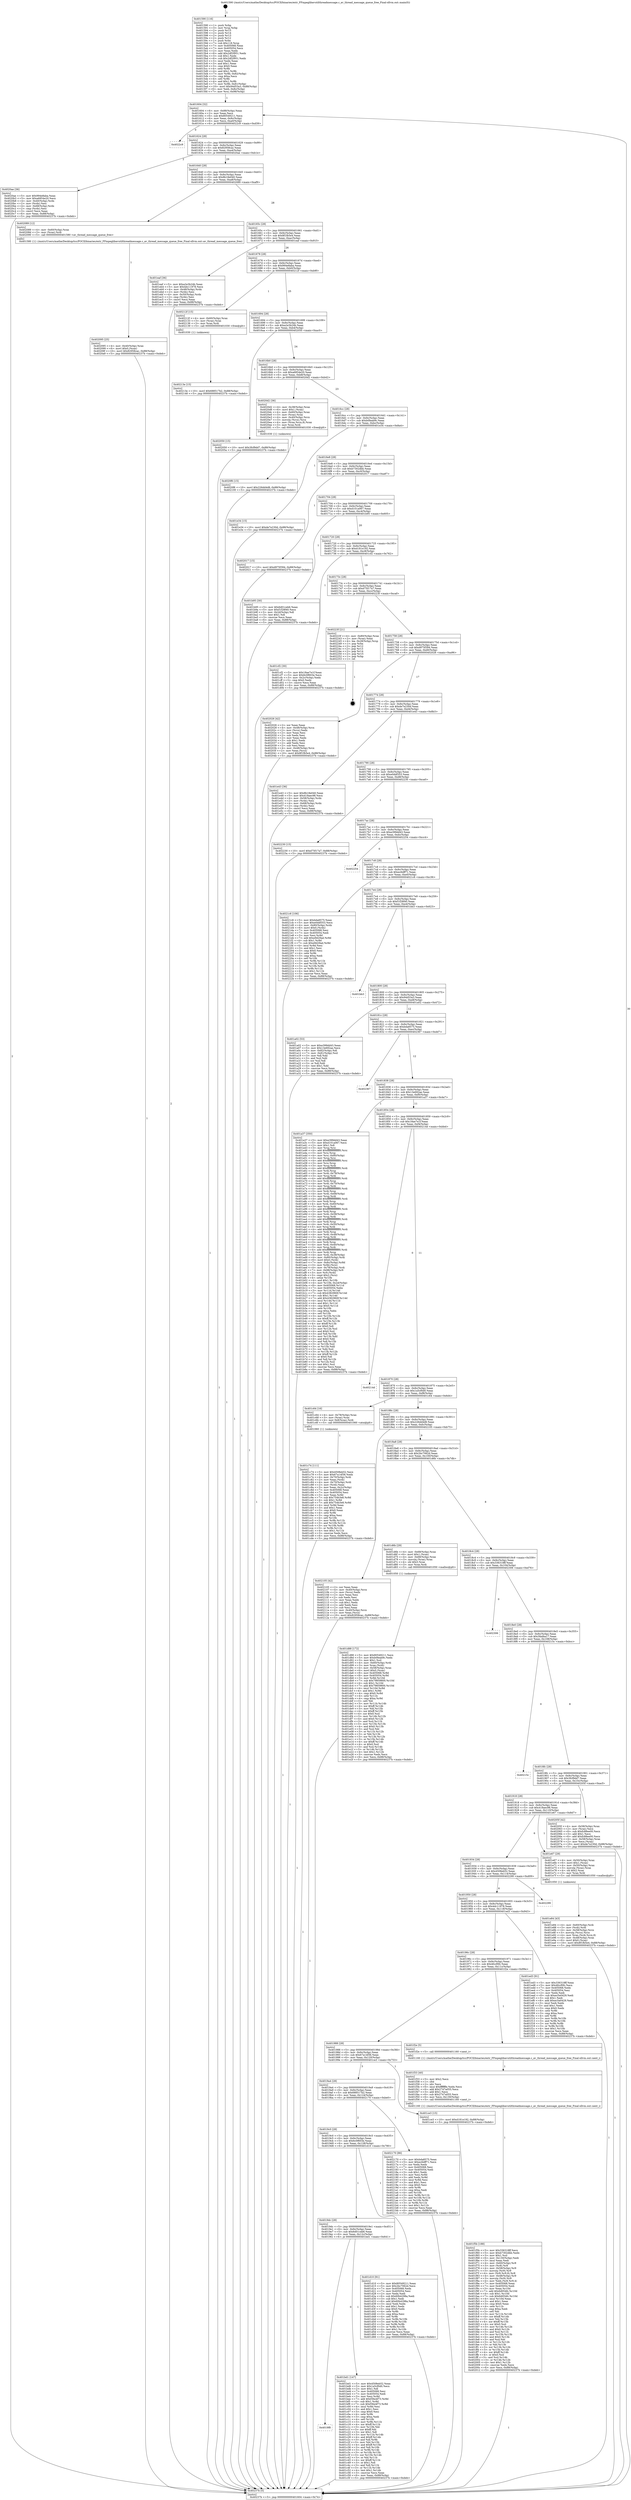 digraph "0x401590" {
  label = "0x401590 (/mnt/c/Users/mathe/Desktop/tcc/POCII/binaries/extr_FFmpeglibavutilthreadmessage.c_av_thread_message_queue_free_Final-ollvm.out::main(0))"
  labelloc = "t"
  node[shape=record]

  Entry [label="",width=0.3,height=0.3,shape=circle,fillcolor=black,style=filled]
  "0x401604" [label="{
     0x401604 [32]\l
     | [instrs]\l
     &nbsp;&nbsp;0x401604 \<+6\>: mov -0x88(%rbp),%eax\l
     &nbsp;&nbsp;0x40160a \<+2\>: mov %eax,%ecx\l
     &nbsp;&nbsp;0x40160c \<+6\>: sub $0x80549211,%ecx\l
     &nbsp;&nbsp;0x401612 \<+6\>: mov %eax,-0x9c(%rbp)\l
     &nbsp;&nbsp;0x401618 \<+6\>: mov %ecx,-0xa0(%rbp)\l
     &nbsp;&nbsp;0x40161e \<+6\>: je 00000000004022c9 \<main+0xd39\>\l
  }"]
  "0x4022c9" [label="{
     0x4022c9\l
  }", style=dashed]
  "0x401624" [label="{
     0x401624 [28]\l
     | [instrs]\l
     &nbsp;&nbsp;0x401624 \<+5\>: jmp 0000000000401629 \<main+0x99\>\l
     &nbsp;&nbsp;0x401629 \<+6\>: mov -0x9c(%rbp),%eax\l
     &nbsp;&nbsp;0x40162f \<+5\>: sub $0x82958cac,%eax\l
     &nbsp;&nbsp;0x401634 \<+6\>: mov %eax,-0xa4(%rbp)\l
     &nbsp;&nbsp;0x40163a \<+6\>: je 00000000004020ae \<main+0xb1e\>\l
  }"]
  Exit [label="",width=0.3,height=0.3,shape=circle,fillcolor=black,style=filled,peripheries=2]
  "0x4020ae" [label="{
     0x4020ae [36]\l
     | [instrs]\l
     &nbsp;&nbsp;0x4020ae \<+5\>: mov $0x994e8aba,%eax\l
     &nbsp;&nbsp;0x4020b3 \<+5\>: mov $0xa6854e20,%ecx\l
     &nbsp;&nbsp;0x4020b8 \<+4\>: mov -0x40(%rbp),%rdx\l
     &nbsp;&nbsp;0x4020bc \<+2\>: mov (%rdx),%esi\l
     &nbsp;&nbsp;0x4020be \<+4\>: mov -0x68(%rbp),%rdx\l
     &nbsp;&nbsp;0x4020c2 \<+2\>: cmp (%rdx),%esi\l
     &nbsp;&nbsp;0x4020c4 \<+3\>: cmovl %ecx,%eax\l
     &nbsp;&nbsp;0x4020c7 \<+6\>: mov %eax,-0x88(%rbp)\l
     &nbsp;&nbsp;0x4020cd \<+5\>: jmp 000000000040237b \<main+0xdeb\>\l
  }"]
  "0x401640" [label="{
     0x401640 [28]\l
     | [instrs]\l
     &nbsp;&nbsp;0x401640 \<+5\>: jmp 0000000000401645 \<main+0xb5\>\l
     &nbsp;&nbsp;0x401645 \<+6\>: mov -0x9c(%rbp),%eax\l
     &nbsp;&nbsp;0x40164b \<+5\>: sub $0x8b18e040,%eax\l
     &nbsp;&nbsp;0x401650 \<+6\>: mov %eax,-0xa8(%rbp)\l
     &nbsp;&nbsp;0x401656 \<+6\>: je 0000000000402089 \<main+0xaf9\>\l
  }"]
  "0x40213e" [label="{
     0x40213e [15]\l
     | [instrs]\l
     &nbsp;&nbsp;0x40213e \<+10\>: movl $0x688517b2,-0x88(%rbp)\l
     &nbsp;&nbsp;0x402148 \<+5\>: jmp 000000000040237b \<main+0xdeb\>\l
  }"]
  "0x402089" [label="{
     0x402089 [12]\l
     | [instrs]\l
     &nbsp;&nbsp;0x402089 \<+4\>: mov -0x60(%rbp),%rax\l
     &nbsp;&nbsp;0x40208d \<+3\>: mov (%rax),%rdi\l
     &nbsp;&nbsp;0x402090 \<+5\>: call 0000000000401580 \<av_thread_message_queue_free\>\l
     | [calls]\l
     &nbsp;&nbsp;0x401580 \{1\} (/mnt/c/Users/mathe/Desktop/tcc/POCII/binaries/extr_FFmpeglibavutilthreadmessage.c_av_thread_message_queue_free_Final-ollvm.out::av_thread_message_queue_free)\l
  }"]
  "0x40165c" [label="{
     0x40165c [28]\l
     | [instrs]\l
     &nbsp;&nbsp;0x40165c \<+5\>: jmp 0000000000401661 \<main+0xd1\>\l
     &nbsp;&nbsp;0x401661 \<+6\>: mov -0x9c(%rbp),%eax\l
     &nbsp;&nbsp;0x401667 \<+5\>: sub $0x8f1fb5e4,%eax\l
     &nbsp;&nbsp;0x40166c \<+6\>: mov %eax,-0xac(%rbp)\l
     &nbsp;&nbsp;0x401672 \<+6\>: je 0000000000401eaf \<main+0x91f\>\l
  }"]
  "0x4020f6" [label="{
     0x4020f6 [15]\l
     | [instrs]\l
     &nbsp;&nbsp;0x4020f6 \<+10\>: movl $0x226dd4d8,-0x88(%rbp)\l
     &nbsp;&nbsp;0x402100 \<+5\>: jmp 000000000040237b \<main+0xdeb\>\l
  }"]
  "0x401eaf" [label="{
     0x401eaf [36]\l
     | [instrs]\l
     &nbsp;&nbsp;0x401eaf \<+5\>: mov $0xa2e3b24b,%eax\l
     &nbsp;&nbsp;0x401eb4 \<+5\>: mov $0x4dc11978,%ecx\l
     &nbsp;&nbsp;0x401eb9 \<+4\>: mov -0x48(%rbp),%rdx\l
     &nbsp;&nbsp;0x401ebd \<+2\>: mov (%rdx),%esi\l
     &nbsp;&nbsp;0x401ebf \<+4\>: mov -0x50(%rbp),%rdx\l
     &nbsp;&nbsp;0x401ec3 \<+2\>: cmp (%rdx),%esi\l
     &nbsp;&nbsp;0x401ec5 \<+3\>: cmovl %ecx,%eax\l
     &nbsp;&nbsp;0x401ec8 \<+6\>: mov %eax,-0x88(%rbp)\l
     &nbsp;&nbsp;0x401ece \<+5\>: jmp 000000000040237b \<main+0xdeb\>\l
  }"]
  "0x401678" [label="{
     0x401678 [28]\l
     | [instrs]\l
     &nbsp;&nbsp;0x401678 \<+5\>: jmp 000000000040167d \<main+0xed\>\l
     &nbsp;&nbsp;0x40167d \<+6\>: mov -0x9c(%rbp),%eax\l
     &nbsp;&nbsp;0x401683 \<+5\>: sub $0x994e8aba,%eax\l
     &nbsp;&nbsp;0x401688 \<+6\>: mov %eax,-0xb0(%rbp)\l
     &nbsp;&nbsp;0x40168e \<+6\>: je 000000000040212f \<main+0xb9f\>\l
  }"]
  "0x402095" [label="{
     0x402095 [25]\l
     | [instrs]\l
     &nbsp;&nbsp;0x402095 \<+4\>: mov -0x40(%rbp),%rax\l
     &nbsp;&nbsp;0x402099 \<+6\>: movl $0x0,(%rax)\l
     &nbsp;&nbsp;0x40209f \<+10\>: movl $0x82958cac,-0x88(%rbp)\l
     &nbsp;&nbsp;0x4020a9 \<+5\>: jmp 000000000040237b \<main+0xdeb\>\l
  }"]
  "0x40212f" [label="{
     0x40212f [15]\l
     | [instrs]\l
     &nbsp;&nbsp;0x40212f \<+4\>: mov -0x60(%rbp),%rax\l
     &nbsp;&nbsp;0x402133 \<+3\>: mov (%rax),%rax\l
     &nbsp;&nbsp;0x402136 \<+3\>: mov %rax,%rdi\l
     &nbsp;&nbsp;0x402139 \<+5\>: call 0000000000401030 \<free@plt\>\l
     | [calls]\l
     &nbsp;&nbsp;0x401030 \{1\} (unknown)\l
  }"]
  "0x401694" [label="{
     0x401694 [28]\l
     | [instrs]\l
     &nbsp;&nbsp;0x401694 \<+5\>: jmp 0000000000401699 \<main+0x109\>\l
     &nbsp;&nbsp;0x401699 \<+6\>: mov -0x9c(%rbp),%eax\l
     &nbsp;&nbsp;0x40169f \<+5\>: sub $0xa2e3b24b,%eax\l
     &nbsp;&nbsp;0x4016a4 \<+6\>: mov %eax,-0xb4(%rbp)\l
     &nbsp;&nbsp;0x4016aa \<+6\>: je 0000000000402050 \<main+0xac0\>\l
  }"]
  "0x401f5b" [label="{
     0x401f5b [188]\l
     | [instrs]\l
     &nbsp;&nbsp;0x401f5b \<+5\>: mov $0x336318ff,%ecx\l
     &nbsp;&nbsp;0x401f60 \<+5\>: mov $0xb7302dbb,%edx\l
     &nbsp;&nbsp;0x401f65 \<+3\>: mov $0x1,%sil\l
     &nbsp;&nbsp;0x401f68 \<+6\>: mov -0x130(%rbp),%edi\l
     &nbsp;&nbsp;0x401f6e \<+3\>: imul %eax,%edi\l
     &nbsp;&nbsp;0x401f71 \<+4\>: mov -0x60(%rbp),%r8\l
     &nbsp;&nbsp;0x401f75 \<+3\>: mov (%r8),%r8\l
     &nbsp;&nbsp;0x401f78 \<+4\>: mov -0x58(%rbp),%r9\l
     &nbsp;&nbsp;0x401f7c \<+3\>: movslq (%r9),%r9\l
     &nbsp;&nbsp;0x401f7f \<+4\>: mov (%r8,%r9,8),%r8\l
     &nbsp;&nbsp;0x401f83 \<+4\>: mov -0x48(%rbp),%r9\l
     &nbsp;&nbsp;0x401f87 \<+3\>: movslq (%r9),%r9\l
     &nbsp;&nbsp;0x401f8a \<+4\>: mov %edi,(%r8,%r9,4)\l
     &nbsp;&nbsp;0x401f8e \<+7\>: mov 0x405068,%eax\l
     &nbsp;&nbsp;0x401f95 \<+7\>: mov 0x405054,%edi\l
     &nbsp;&nbsp;0x401f9c \<+3\>: mov %eax,%r10d\l
     &nbsp;&nbsp;0x401f9f \<+7\>: add $0x6d054fc,%r10d\l
     &nbsp;&nbsp;0x401fa6 \<+4\>: sub $0x1,%r10d\l
     &nbsp;&nbsp;0x401faa \<+7\>: sub $0x6d054fc,%r10d\l
     &nbsp;&nbsp;0x401fb1 \<+4\>: imul %r10d,%eax\l
     &nbsp;&nbsp;0x401fb5 \<+3\>: and $0x1,%eax\l
     &nbsp;&nbsp;0x401fb8 \<+3\>: cmp $0x0,%eax\l
     &nbsp;&nbsp;0x401fbb \<+4\>: sete %r11b\l
     &nbsp;&nbsp;0x401fbf \<+3\>: cmp $0xa,%edi\l
     &nbsp;&nbsp;0x401fc2 \<+3\>: setl %bl\l
     &nbsp;&nbsp;0x401fc5 \<+3\>: mov %r11b,%r14b\l
     &nbsp;&nbsp;0x401fc8 \<+4\>: xor $0xff,%r14b\l
     &nbsp;&nbsp;0x401fcc \<+3\>: mov %bl,%r15b\l
     &nbsp;&nbsp;0x401fcf \<+4\>: xor $0xff,%r15b\l
     &nbsp;&nbsp;0x401fd3 \<+4\>: xor $0x0,%sil\l
     &nbsp;&nbsp;0x401fd7 \<+3\>: mov %r14b,%r12b\l
     &nbsp;&nbsp;0x401fda \<+4\>: and $0x0,%r12b\l
     &nbsp;&nbsp;0x401fde \<+3\>: and %sil,%r11b\l
     &nbsp;&nbsp;0x401fe1 \<+3\>: mov %r15b,%r13b\l
     &nbsp;&nbsp;0x401fe4 \<+4\>: and $0x0,%r13b\l
     &nbsp;&nbsp;0x401fe8 \<+3\>: and %sil,%bl\l
     &nbsp;&nbsp;0x401feb \<+3\>: or %r11b,%r12b\l
     &nbsp;&nbsp;0x401fee \<+3\>: or %bl,%r13b\l
     &nbsp;&nbsp;0x401ff1 \<+3\>: xor %r13b,%r12b\l
     &nbsp;&nbsp;0x401ff4 \<+3\>: or %r15b,%r14b\l
     &nbsp;&nbsp;0x401ff7 \<+4\>: xor $0xff,%r14b\l
     &nbsp;&nbsp;0x401ffb \<+4\>: or $0x0,%sil\l
     &nbsp;&nbsp;0x401fff \<+3\>: and %sil,%r14b\l
     &nbsp;&nbsp;0x402002 \<+3\>: or %r14b,%r12b\l
     &nbsp;&nbsp;0x402005 \<+4\>: test $0x1,%r12b\l
     &nbsp;&nbsp;0x402009 \<+3\>: cmovne %edx,%ecx\l
     &nbsp;&nbsp;0x40200c \<+6\>: mov %ecx,-0x88(%rbp)\l
     &nbsp;&nbsp;0x402012 \<+5\>: jmp 000000000040237b \<main+0xdeb\>\l
  }"]
  "0x402050" [label="{
     0x402050 [15]\l
     | [instrs]\l
     &nbsp;&nbsp;0x402050 \<+10\>: movl $0x3fcf9dd7,-0x88(%rbp)\l
     &nbsp;&nbsp;0x40205a \<+5\>: jmp 000000000040237b \<main+0xdeb\>\l
  }"]
  "0x4016b0" [label="{
     0x4016b0 [28]\l
     | [instrs]\l
     &nbsp;&nbsp;0x4016b0 \<+5\>: jmp 00000000004016b5 \<main+0x125\>\l
     &nbsp;&nbsp;0x4016b5 \<+6\>: mov -0x9c(%rbp),%eax\l
     &nbsp;&nbsp;0x4016bb \<+5\>: sub $0xa6854e20,%eax\l
     &nbsp;&nbsp;0x4016c0 \<+6\>: mov %eax,-0xb8(%rbp)\l
     &nbsp;&nbsp;0x4016c6 \<+6\>: je 00000000004020d2 \<main+0xb42\>\l
  }"]
  "0x401f33" [label="{
     0x401f33 [40]\l
     | [instrs]\l
     &nbsp;&nbsp;0x401f33 \<+5\>: mov $0x2,%ecx\l
     &nbsp;&nbsp;0x401f38 \<+1\>: cltd\l
     &nbsp;&nbsp;0x401f39 \<+2\>: idiv %ecx\l
     &nbsp;&nbsp;0x401f3b \<+6\>: imul $0xfffffffe,%edx,%ecx\l
     &nbsp;&nbsp;0x401f41 \<+6\>: add $0x2747a055,%ecx\l
     &nbsp;&nbsp;0x401f47 \<+3\>: add $0x1,%ecx\l
     &nbsp;&nbsp;0x401f4a \<+6\>: sub $0x2747a055,%ecx\l
     &nbsp;&nbsp;0x401f50 \<+6\>: mov %ecx,-0x130(%rbp)\l
     &nbsp;&nbsp;0x401f56 \<+5\>: call 0000000000401160 \<next_i\>\l
     | [calls]\l
     &nbsp;&nbsp;0x401160 \{1\} (/mnt/c/Users/mathe/Desktop/tcc/POCII/binaries/extr_FFmpeglibavutilthreadmessage.c_av_thread_message_queue_free_Final-ollvm.out::next_i)\l
  }"]
  "0x4020d2" [label="{
     0x4020d2 [36]\l
     | [instrs]\l
     &nbsp;&nbsp;0x4020d2 \<+4\>: mov -0x38(%rbp),%rax\l
     &nbsp;&nbsp;0x4020d6 \<+6\>: movl $0x1,(%rax)\l
     &nbsp;&nbsp;0x4020dc \<+4\>: mov -0x60(%rbp),%rax\l
     &nbsp;&nbsp;0x4020e0 \<+3\>: mov (%rax),%rax\l
     &nbsp;&nbsp;0x4020e3 \<+4\>: mov -0x40(%rbp),%rcx\l
     &nbsp;&nbsp;0x4020e7 \<+3\>: movslq (%rcx),%rcx\l
     &nbsp;&nbsp;0x4020ea \<+4\>: mov (%rax,%rcx,8),%rax\l
     &nbsp;&nbsp;0x4020ee \<+3\>: mov %rax,%rdi\l
     &nbsp;&nbsp;0x4020f1 \<+5\>: call 0000000000401030 \<free@plt\>\l
     | [calls]\l
     &nbsp;&nbsp;0x401030 \{1\} (unknown)\l
  }"]
  "0x4016cc" [label="{
     0x4016cc [28]\l
     | [instrs]\l
     &nbsp;&nbsp;0x4016cc \<+5\>: jmp 00000000004016d1 \<main+0x141\>\l
     &nbsp;&nbsp;0x4016d1 \<+6\>: mov -0x9c(%rbp),%eax\l
     &nbsp;&nbsp;0x4016d7 \<+5\>: sub $0xb0feab9c,%eax\l
     &nbsp;&nbsp;0x4016dc \<+6\>: mov %eax,-0xbc(%rbp)\l
     &nbsp;&nbsp;0x4016e2 \<+6\>: je 0000000000401e34 \<main+0x8a4\>\l
  }"]
  "0x401e84" [label="{
     0x401e84 [43]\l
     | [instrs]\l
     &nbsp;&nbsp;0x401e84 \<+4\>: mov -0x60(%rbp),%rdi\l
     &nbsp;&nbsp;0x401e88 \<+3\>: mov (%rdi),%rdi\l
     &nbsp;&nbsp;0x401e8b \<+4\>: mov -0x58(%rbp),%rcx\l
     &nbsp;&nbsp;0x401e8f \<+3\>: movslq (%rcx),%rcx\l
     &nbsp;&nbsp;0x401e92 \<+4\>: mov %rax,(%rdi,%rcx,8)\l
     &nbsp;&nbsp;0x401e96 \<+4\>: mov -0x48(%rbp),%rax\l
     &nbsp;&nbsp;0x401e9a \<+6\>: movl $0x0,(%rax)\l
     &nbsp;&nbsp;0x401ea0 \<+10\>: movl $0x8f1fb5e4,-0x88(%rbp)\l
     &nbsp;&nbsp;0x401eaa \<+5\>: jmp 000000000040237b \<main+0xdeb\>\l
  }"]
  "0x401e34" [label="{
     0x401e34 [15]\l
     | [instrs]\l
     &nbsp;&nbsp;0x401e34 \<+10\>: movl $0xde7e230d,-0x88(%rbp)\l
     &nbsp;&nbsp;0x401e3e \<+5\>: jmp 000000000040237b \<main+0xdeb\>\l
  }"]
  "0x4016e8" [label="{
     0x4016e8 [28]\l
     | [instrs]\l
     &nbsp;&nbsp;0x4016e8 \<+5\>: jmp 00000000004016ed \<main+0x15d\>\l
     &nbsp;&nbsp;0x4016ed \<+6\>: mov -0x9c(%rbp),%eax\l
     &nbsp;&nbsp;0x4016f3 \<+5\>: sub $0xb7302dbb,%eax\l
     &nbsp;&nbsp;0x4016f8 \<+6\>: mov %eax,-0xc0(%rbp)\l
     &nbsp;&nbsp;0x4016fe \<+6\>: je 0000000000402017 \<main+0xa87\>\l
  }"]
  "0x401d88" [label="{
     0x401d88 [172]\l
     | [instrs]\l
     &nbsp;&nbsp;0x401d88 \<+5\>: mov $0x80549211,%ecx\l
     &nbsp;&nbsp;0x401d8d \<+5\>: mov $0xb0feab9c,%edx\l
     &nbsp;&nbsp;0x401d92 \<+3\>: mov $0x1,%sil\l
     &nbsp;&nbsp;0x401d95 \<+4\>: mov -0x60(%rbp),%rdi\l
     &nbsp;&nbsp;0x401d99 \<+3\>: mov %rax,(%rdi)\l
     &nbsp;&nbsp;0x401d9c \<+4\>: mov -0x58(%rbp),%rax\l
     &nbsp;&nbsp;0x401da0 \<+6\>: movl $0x0,(%rax)\l
     &nbsp;&nbsp;0x401da6 \<+8\>: mov 0x405068,%r8d\l
     &nbsp;&nbsp;0x401dae \<+8\>: mov 0x405054,%r9d\l
     &nbsp;&nbsp;0x401db6 \<+3\>: mov %r8d,%r10d\l
     &nbsp;&nbsp;0x401db9 \<+7\>: sub $0x79859800,%r10d\l
     &nbsp;&nbsp;0x401dc0 \<+4\>: sub $0x1,%r10d\l
     &nbsp;&nbsp;0x401dc4 \<+7\>: add $0x79859800,%r10d\l
     &nbsp;&nbsp;0x401dcb \<+4\>: imul %r10d,%r8d\l
     &nbsp;&nbsp;0x401dcf \<+4\>: and $0x1,%r8d\l
     &nbsp;&nbsp;0x401dd3 \<+4\>: cmp $0x0,%r8d\l
     &nbsp;&nbsp;0x401dd7 \<+4\>: sete %r11b\l
     &nbsp;&nbsp;0x401ddb \<+4\>: cmp $0xa,%r9d\l
     &nbsp;&nbsp;0x401ddf \<+3\>: setl %bl\l
     &nbsp;&nbsp;0x401de2 \<+3\>: mov %r11b,%r14b\l
     &nbsp;&nbsp;0x401de5 \<+4\>: xor $0xff,%r14b\l
     &nbsp;&nbsp;0x401de9 \<+3\>: mov %bl,%r15b\l
     &nbsp;&nbsp;0x401dec \<+4\>: xor $0xff,%r15b\l
     &nbsp;&nbsp;0x401df0 \<+4\>: xor $0x0,%sil\l
     &nbsp;&nbsp;0x401df4 \<+3\>: mov %r14b,%r12b\l
     &nbsp;&nbsp;0x401df7 \<+4\>: and $0x0,%r12b\l
     &nbsp;&nbsp;0x401dfb \<+3\>: and %sil,%r11b\l
     &nbsp;&nbsp;0x401dfe \<+3\>: mov %r15b,%r13b\l
     &nbsp;&nbsp;0x401e01 \<+4\>: and $0x0,%r13b\l
     &nbsp;&nbsp;0x401e05 \<+3\>: and %sil,%bl\l
     &nbsp;&nbsp;0x401e08 \<+3\>: or %r11b,%r12b\l
     &nbsp;&nbsp;0x401e0b \<+3\>: or %bl,%r13b\l
     &nbsp;&nbsp;0x401e0e \<+3\>: xor %r13b,%r12b\l
     &nbsp;&nbsp;0x401e11 \<+3\>: or %r15b,%r14b\l
     &nbsp;&nbsp;0x401e14 \<+4\>: xor $0xff,%r14b\l
     &nbsp;&nbsp;0x401e18 \<+4\>: or $0x0,%sil\l
     &nbsp;&nbsp;0x401e1c \<+3\>: and %sil,%r14b\l
     &nbsp;&nbsp;0x401e1f \<+3\>: or %r14b,%r12b\l
     &nbsp;&nbsp;0x401e22 \<+4\>: test $0x1,%r12b\l
     &nbsp;&nbsp;0x401e26 \<+3\>: cmovne %edx,%ecx\l
     &nbsp;&nbsp;0x401e29 \<+6\>: mov %ecx,-0x88(%rbp)\l
     &nbsp;&nbsp;0x401e2f \<+5\>: jmp 000000000040237b \<main+0xdeb\>\l
  }"]
  "0x402017" [label="{
     0x402017 [15]\l
     | [instrs]\l
     &nbsp;&nbsp;0x402017 \<+10\>: movl $0xd975f394,-0x88(%rbp)\l
     &nbsp;&nbsp;0x402021 \<+5\>: jmp 000000000040237b \<main+0xdeb\>\l
  }"]
  "0x401704" [label="{
     0x401704 [28]\l
     | [instrs]\l
     &nbsp;&nbsp;0x401704 \<+5\>: jmp 0000000000401709 \<main+0x179\>\l
     &nbsp;&nbsp;0x401709 \<+6\>: mov -0x9c(%rbp),%eax\l
     &nbsp;&nbsp;0x40170f \<+5\>: sub $0xd101a067,%eax\l
     &nbsp;&nbsp;0x401714 \<+6\>: mov %eax,-0xc4(%rbp)\l
     &nbsp;&nbsp;0x40171a \<+6\>: je 0000000000401b95 \<main+0x605\>\l
  }"]
  "0x401c74" [label="{
     0x401c74 [111]\l
     | [instrs]\l
     &nbsp;&nbsp;0x401c74 \<+5\>: mov $0x4508eb52,%ecx\l
     &nbsp;&nbsp;0x401c79 \<+5\>: mov $0x67a14f36,%edx\l
     &nbsp;&nbsp;0x401c7e \<+4\>: mov -0x70(%rbp),%rdi\l
     &nbsp;&nbsp;0x401c82 \<+2\>: mov %eax,(%rdi)\l
     &nbsp;&nbsp;0x401c84 \<+4\>: mov -0x70(%rbp),%rdi\l
     &nbsp;&nbsp;0x401c88 \<+2\>: mov (%rdi),%eax\l
     &nbsp;&nbsp;0x401c8a \<+3\>: mov %eax,-0x2c(%rbp)\l
     &nbsp;&nbsp;0x401c8d \<+7\>: mov 0x405068,%eax\l
     &nbsp;&nbsp;0x401c94 \<+7\>: mov 0x405054,%esi\l
     &nbsp;&nbsp;0x401c9b \<+3\>: mov %eax,%r8d\l
     &nbsp;&nbsp;0x401c9e \<+7\>: sub $0x754b3e8,%r8d\l
     &nbsp;&nbsp;0x401ca5 \<+4\>: sub $0x1,%r8d\l
     &nbsp;&nbsp;0x401ca9 \<+7\>: add $0x754b3e8,%r8d\l
     &nbsp;&nbsp;0x401cb0 \<+4\>: imul %r8d,%eax\l
     &nbsp;&nbsp;0x401cb4 \<+3\>: and $0x1,%eax\l
     &nbsp;&nbsp;0x401cb7 \<+3\>: cmp $0x0,%eax\l
     &nbsp;&nbsp;0x401cba \<+4\>: sete %r9b\l
     &nbsp;&nbsp;0x401cbe \<+3\>: cmp $0xa,%esi\l
     &nbsp;&nbsp;0x401cc1 \<+4\>: setl %r10b\l
     &nbsp;&nbsp;0x401cc5 \<+3\>: mov %r9b,%r11b\l
     &nbsp;&nbsp;0x401cc8 \<+3\>: and %r10b,%r11b\l
     &nbsp;&nbsp;0x401ccb \<+3\>: xor %r10b,%r9b\l
     &nbsp;&nbsp;0x401cce \<+3\>: or %r9b,%r11b\l
     &nbsp;&nbsp;0x401cd1 \<+4\>: test $0x1,%r11b\l
     &nbsp;&nbsp;0x401cd5 \<+3\>: cmovne %edx,%ecx\l
     &nbsp;&nbsp;0x401cd8 \<+6\>: mov %ecx,-0x88(%rbp)\l
     &nbsp;&nbsp;0x401cde \<+5\>: jmp 000000000040237b \<main+0xdeb\>\l
  }"]
  "0x401b95" [label="{
     0x401b95 [30]\l
     | [instrs]\l
     &nbsp;&nbsp;0x401b95 \<+5\>: mov $0x6d01ceb6,%eax\l
     &nbsp;&nbsp;0x401b9a \<+5\>: mov $0xf1f28f40,%ecx\l
     &nbsp;&nbsp;0x401b9f \<+3\>: mov -0x2d(%rbp),%dl\l
     &nbsp;&nbsp;0x401ba2 \<+3\>: test $0x1,%dl\l
     &nbsp;&nbsp;0x401ba5 \<+3\>: cmovne %ecx,%eax\l
     &nbsp;&nbsp;0x401ba8 \<+6\>: mov %eax,-0x88(%rbp)\l
     &nbsp;&nbsp;0x401bae \<+5\>: jmp 000000000040237b \<main+0xdeb\>\l
  }"]
  "0x401720" [label="{
     0x401720 [28]\l
     | [instrs]\l
     &nbsp;&nbsp;0x401720 \<+5\>: jmp 0000000000401725 \<main+0x195\>\l
     &nbsp;&nbsp;0x401725 \<+6\>: mov -0x9c(%rbp),%eax\l
     &nbsp;&nbsp;0x40172b \<+5\>: sub $0xd181e192,%eax\l
     &nbsp;&nbsp;0x401730 \<+6\>: mov %eax,-0xc8(%rbp)\l
     &nbsp;&nbsp;0x401736 \<+6\>: je 0000000000401cf2 \<main+0x762\>\l
  }"]
  "0x4019f8" [label="{
     0x4019f8\l
  }", style=dashed]
  "0x401cf2" [label="{
     0x401cf2 [30]\l
     | [instrs]\l
     &nbsp;&nbsp;0x401cf2 \<+5\>: mov $0x18ae7e1f,%eax\l
     &nbsp;&nbsp;0x401cf7 \<+5\>: mov $0x6c0f603e,%ecx\l
     &nbsp;&nbsp;0x401cfc \<+3\>: mov -0x2c(%rbp),%edx\l
     &nbsp;&nbsp;0x401cff \<+3\>: cmp $0x0,%edx\l
     &nbsp;&nbsp;0x401d02 \<+3\>: cmove %ecx,%eax\l
     &nbsp;&nbsp;0x401d05 \<+6\>: mov %eax,-0x88(%rbp)\l
     &nbsp;&nbsp;0x401d0b \<+5\>: jmp 000000000040237b \<main+0xdeb\>\l
  }"]
  "0x40173c" [label="{
     0x40173c [28]\l
     | [instrs]\l
     &nbsp;&nbsp;0x40173c \<+5\>: jmp 0000000000401741 \<main+0x1b1\>\l
     &nbsp;&nbsp;0x401741 \<+6\>: mov -0x9c(%rbp),%eax\l
     &nbsp;&nbsp;0x401747 \<+5\>: sub $0xd75f17a7,%eax\l
     &nbsp;&nbsp;0x40174c \<+6\>: mov %eax,-0xcc(%rbp)\l
     &nbsp;&nbsp;0x401752 \<+6\>: je 000000000040223f \<main+0xcaf\>\l
  }"]
  "0x401bd1" [label="{
     0x401bd1 [147]\l
     | [instrs]\l
     &nbsp;&nbsp;0x401bd1 \<+5\>: mov $0x4508eb52,%eax\l
     &nbsp;&nbsp;0x401bd6 \<+5\>: mov $0x1a5cf0d0,%ecx\l
     &nbsp;&nbsp;0x401bdb \<+2\>: mov $0x1,%dl\l
     &nbsp;&nbsp;0x401bdd \<+7\>: mov 0x405068,%esi\l
     &nbsp;&nbsp;0x401be4 \<+7\>: mov 0x405054,%edi\l
     &nbsp;&nbsp;0x401beb \<+3\>: mov %esi,%r8d\l
     &nbsp;&nbsp;0x401bee \<+7\>: add $0xf36e4f73,%r8d\l
     &nbsp;&nbsp;0x401bf5 \<+4\>: sub $0x1,%r8d\l
     &nbsp;&nbsp;0x401bf9 \<+7\>: sub $0xf36e4f73,%r8d\l
     &nbsp;&nbsp;0x401c00 \<+4\>: imul %r8d,%esi\l
     &nbsp;&nbsp;0x401c04 \<+3\>: and $0x1,%esi\l
     &nbsp;&nbsp;0x401c07 \<+3\>: cmp $0x0,%esi\l
     &nbsp;&nbsp;0x401c0a \<+4\>: sete %r9b\l
     &nbsp;&nbsp;0x401c0e \<+3\>: cmp $0xa,%edi\l
     &nbsp;&nbsp;0x401c11 \<+4\>: setl %r10b\l
     &nbsp;&nbsp;0x401c15 \<+3\>: mov %r9b,%r11b\l
     &nbsp;&nbsp;0x401c18 \<+4\>: xor $0xff,%r11b\l
     &nbsp;&nbsp;0x401c1c \<+3\>: mov %r10b,%bl\l
     &nbsp;&nbsp;0x401c1f \<+3\>: xor $0xff,%bl\l
     &nbsp;&nbsp;0x401c22 \<+3\>: xor $0x1,%dl\l
     &nbsp;&nbsp;0x401c25 \<+3\>: mov %r11b,%r14b\l
     &nbsp;&nbsp;0x401c28 \<+4\>: and $0xff,%r14b\l
     &nbsp;&nbsp;0x401c2c \<+3\>: and %dl,%r9b\l
     &nbsp;&nbsp;0x401c2f \<+3\>: mov %bl,%r15b\l
     &nbsp;&nbsp;0x401c32 \<+4\>: and $0xff,%r15b\l
     &nbsp;&nbsp;0x401c36 \<+3\>: and %dl,%r10b\l
     &nbsp;&nbsp;0x401c39 \<+3\>: or %r9b,%r14b\l
     &nbsp;&nbsp;0x401c3c \<+3\>: or %r10b,%r15b\l
     &nbsp;&nbsp;0x401c3f \<+3\>: xor %r15b,%r14b\l
     &nbsp;&nbsp;0x401c42 \<+3\>: or %bl,%r11b\l
     &nbsp;&nbsp;0x401c45 \<+4\>: xor $0xff,%r11b\l
     &nbsp;&nbsp;0x401c49 \<+3\>: or $0x1,%dl\l
     &nbsp;&nbsp;0x401c4c \<+3\>: and %dl,%r11b\l
     &nbsp;&nbsp;0x401c4f \<+3\>: or %r11b,%r14b\l
     &nbsp;&nbsp;0x401c52 \<+4\>: test $0x1,%r14b\l
     &nbsp;&nbsp;0x401c56 \<+3\>: cmovne %ecx,%eax\l
     &nbsp;&nbsp;0x401c59 \<+6\>: mov %eax,-0x88(%rbp)\l
     &nbsp;&nbsp;0x401c5f \<+5\>: jmp 000000000040237b \<main+0xdeb\>\l
  }"]
  "0x40223f" [label="{
     0x40223f [21]\l
     | [instrs]\l
     &nbsp;&nbsp;0x40223f \<+4\>: mov -0x80(%rbp),%rax\l
     &nbsp;&nbsp;0x402243 \<+2\>: mov (%rax),%eax\l
     &nbsp;&nbsp;0x402245 \<+4\>: lea -0x28(%rbp),%rsp\l
     &nbsp;&nbsp;0x402249 \<+1\>: pop %rbx\l
     &nbsp;&nbsp;0x40224a \<+2\>: pop %r12\l
     &nbsp;&nbsp;0x40224c \<+2\>: pop %r13\l
     &nbsp;&nbsp;0x40224e \<+2\>: pop %r14\l
     &nbsp;&nbsp;0x402250 \<+2\>: pop %r15\l
     &nbsp;&nbsp;0x402252 \<+1\>: pop %rbp\l
     &nbsp;&nbsp;0x402253 \<+1\>: ret\l
  }"]
  "0x401758" [label="{
     0x401758 [28]\l
     | [instrs]\l
     &nbsp;&nbsp;0x401758 \<+5\>: jmp 000000000040175d \<main+0x1cd\>\l
     &nbsp;&nbsp;0x40175d \<+6\>: mov -0x9c(%rbp),%eax\l
     &nbsp;&nbsp;0x401763 \<+5\>: sub $0xd975f394,%eax\l
     &nbsp;&nbsp;0x401768 \<+6\>: mov %eax,-0xd0(%rbp)\l
     &nbsp;&nbsp;0x40176e \<+6\>: je 0000000000402026 \<main+0xa96\>\l
  }"]
  "0x4019dc" [label="{
     0x4019dc [28]\l
     | [instrs]\l
     &nbsp;&nbsp;0x4019dc \<+5\>: jmp 00000000004019e1 \<main+0x451\>\l
     &nbsp;&nbsp;0x4019e1 \<+6\>: mov -0x9c(%rbp),%eax\l
     &nbsp;&nbsp;0x4019e7 \<+5\>: sub $0x6d01ceb6,%eax\l
     &nbsp;&nbsp;0x4019ec \<+6\>: mov %eax,-0x12c(%rbp)\l
     &nbsp;&nbsp;0x4019f2 \<+6\>: je 0000000000401bd1 \<main+0x641\>\l
  }"]
  "0x402026" [label="{
     0x402026 [42]\l
     | [instrs]\l
     &nbsp;&nbsp;0x402026 \<+2\>: xor %eax,%eax\l
     &nbsp;&nbsp;0x402028 \<+4\>: mov -0x48(%rbp),%rcx\l
     &nbsp;&nbsp;0x40202c \<+2\>: mov (%rcx),%edx\l
     &nbsp;&nbsp;0x40202e \<+2\>: mov %eax,%esi\l
     &nbsp;&nbsp;0x402030 \<+2\>: sub %edx,%esi\l
     &nbsp;&nbsp;0x402032 \<+2\>: mov %eax,%edx\l
     &nbsp;&nbsp;0x402034 \<+3\>: sub $0x1,%edx\l
     &nbsp;&nbsp;0x402037 \<+2\>: add %edx,%esi\l
     &nbsp;&nbsp;0x402039 \<+2\>: sub %esi,%eax\l
     &nbsp;&nbsp;0x40203b \<+4\>: mov -0x48(%rbp),%rcx\l
     &nbsp;&nbsp;0x40203f \<+2\>: mov %eax,(%rcx)\l
     &nbsp;&nbsp;0x402041 \<+10\>: movl $0x8f1fb5e4,-0x88(%rbp)\l
     &nbsp;&nbsp;0x40204b \<+5\>: jmp 000000000040237b \<main+0xdeb\>\l
  }"]
  "0x401774" [label="{
     0x401774 [28]\l
     | [instrs]\l
     &nbsp;&nbsp;0x401774 \<+5\>: jmp 0000000000401779 \<main+0x1e9\>\l
     &nbsp;&nbsp;0x401779 \<+6\>: mov -0x9c(%rbp),%eax\l
     &nbsp;&nbsp;0x40177f \<+5\>: sub $0xde7e230d,%eax\l
     &nbsp;&nbsp;0x401784 \<+6\>: mov %eax,-0xd4(%rbp)\l
     &nbsp;&nbsp;0x40178a \<+6\>: je 0000000000401e43 \<main+0x8b3\>\l
  }"]
  "0x401d10" [label="{
     0x401d10 [91]\l
     | [instrs]\l
     &nbsp;&nbsp;0x401d10 \<+5\>: mov $0x80549211,%eax\l
     &nbsp;&nbsp;0x401d15 \<+5\>: mov $0x2bc7062d,%ecx\l
     &nbsp;&nbsp;0x401d1a \<+7\>: mov 0x405068,%edx\l
     &nbsp;&nbsp;0x401d21 \<+7\>: mov 0x405054,%esi\l
     &nbsp;&nbsp;0x401d28 \<+2\>: mov %edx,%edi\l
     &nbsp;&nbsp;0x401d2a \<+6\>: sub $0x60b4298a,%edi\l
     &nbsp;&nbsp;0x401d30 \<+3\>: sub $0x1,%edi\l
     &nbsp;&nbsp;0x401d33 \<+6\>: add $0x60b4298a,%edi\l
     &nbsp;&nbsp;0x401d39 \<+3\>: imul %edi,%edx\l
     &nbsp;&nbsp;0x401d3c \<+3\>: and $0x1,%edx\l
     &nbsp;&nbsp;0x401d3f \<+3\>: cmp $0x0,%edx\l
     &nbsp;&nbsp;0x401d42 \<+4\>: sete %r8b\l
     &nbsp;&nbsp;0x401d46 \<+3\>: cmp $0xa,%esi\l
     &nbsp;&nbsp;0x401d49 \<+4\>: setl %r9b\l
     &nbsp;&nbsp;0x401d4d \<+3\>: mov %r8b,%r10b\l
     &nbsp;&nbsp;0x401d50 \<+3\>: and %r9b,%r10b\l
     &nbsp;&nbsp;0x401d53 \<+3\>: xor %r9b,%r8b\l
     &nbsp;&nbsp;0x401d56 \<+3\>: or %r8b,%r10b\l
     &nbsp;&nbsp;0x401d59 \<+4\>: test $0x1,%r10b\l
     &nbsp;&nbsp;0x401d5d \<+3\>: cmovne %ecx,%eax\l
     &nbsp;&nbsp;0x401d60 \<+6\>: mov %eax,-0x88(%rbp)\l
     &nbsp;&nbsp;0x401d66 \<+5\>: jmp 000000000040237b \<main+0xdeb\>\l
  }"]
  "0x401e43" [label="{
     0x401e43 [36]\l
     | [instrs]\l
     &nbsp;&nbsp;0x401e43 \<+5\>: mov $0x8b18e040,%eax\l
     &nbsp;&nbsp;0x401e48 \<+5\>: mov $0x418aec98,%ecx\l
     &nbsp;&nbsp;0x401e4d \<+4\>: mov -0x58(%rbp),%rdx\l
     &nbsp;&nbsp;0x401e51 \<+2\>: mov (%rdx),%esi\l
     &nbsp;&nbsp;0x401e53 \<+4\>: mov -0x68(%rbp),%rdx\l
     &nbsp;&nbsp;0x401e57 \<+2\>: cmp (%rdx),%esi\l
     &nbsp;&nbsp;0x401e59 \<+3\>: cmovl %ecx,%eax\l
     &nbsp;&nbsp;0x401e5c \<+6\>: mov %eax,-0x88(%rbp)\l
     &nbsp;&nbsp;0x401e62 \<+5\>: jmp 000000000040237b \<main+0xdeb\>\l
  }"]
  "0x401790" [label="{
     0x401790 [28]\l
     | [instrs]\l
     &nbsp;&nbsp;0x401790 \<+5\>: jmp 0000000000401795 \<main+0x205\>\l
     &nbsp;&nbsp;0x401795 \<+6\>: mov -0x9c(%rbp),%eax\l
     &nbsp;&nbsp;0x40179b \<+5\>: sub $0xe0ddf353,%eax\l
     &nbsp;&nbsp;0x4017a0 \<+6\>: mov %eax,-0xd8(%rbp)\l
     &nbsp;&nbsp;0x4017a6 \<+6\>: je 0000000000402230 \<main+0xca0\>\l
  }"]
  "0x4019c0" [label="{
     0x4019c0 [28]\l
     | [instrs]\l
     &nbsp;&nbsp;0x4019c0 \<+5\>: jmp 00000000004019c5 \<main+0x435\>\l
     &nbsp;&nbsp;0x4019c5 \<+6\>: mov -0x9c(%rbp),%eax\l
     &nbsp;&nbsp;0x4019cb \<+5\>: sub $0x6c0f603e,%eax\l
     &nbsp;&nbsp;0x4019d0 \<+6\>: mov %eax,-0x128(%rbp)\l
     &nbsp;&nbsp;0x4019d6 \<+6\>: je 0000000000401d10 \<main+0x780\>\l
  }"]
  "0x402230" [label="{
     0x402230 [15]\l
     | [instrs]\l
     &nbsp;&nbsp;0x402230 \<+10\>: movl $0xd75f17a7,-0x88(%rbp)\l
     &nbsp;&nbsp;0x40223a \<+5\>: jmp 000000000040237b \<main+0xdeb\>\l
  }"]
  "0x4017ac" [label="{
     0x4017ac [28]\l
     | [instrs]\l
     &nbsp;&nbsp;0x4017ac \<+5\>: jmp 00000000004017b1 \<main+0x221\>\l
     &nbsp;&nbsp;0x4017b1 \<+6\>: mov -0x9c(%rbp),%eax\l
     &nbsp;&nbsp;0x4017b7 \<+5\>: sub $0xe399dd43,%eax\l
     &nbsp;&nbsp;0x4017bc \<+6\>: mov %eax,-0xdc(%rbp)\l
     &nbsp;&nbsp;0x4017c2 \<+6\>: je 0000000000402254 \<main+0xcc4\>\l
  }"]
  "0x402170" [label="{
     0x402170 [86]\l
     | [instrs]\l
     &nbsp;&nbsp;0x402170 \<+5\>: mov $0xbda8575,%eax\l
     &nbsp;&nbsp;0x402175 \<+5\>: mov $0xec6dff71,%ecx\l
     &nbsp;&nbsp;0x40217a \<+2\>: xor %edx,%edx\l
     &nbsp;&nbsp;0x40217c \<+7\>: mov 0x405068,%esi\l
     &nbsp;&nbsp;0x402183 \<+7\>: mov 0x405054,%edi\l
     &nbsp;&nbsp;0x40218a \<+3\>: sub $0x1,%edx\l
     &nbsp;&nbsp;0x40218d \<+3\>: mov %esi,%r8d\l
     &nbsp;&nbsp;0x402190 \<+3\>: add %edx,%r8d\l
     &nbsp;&nbsp;0x402193 \<+4\>: imul %r8d,%esi\l
     &nbsp;&nbsp;0x402197 \<+3\>: and $0x1,%esi\l
     &nbsp;&nbsp;0x40219a \<+3\>: cmp $0x0,%esi\l
     &nbsp;&nbsp;0x40219d \<+4\>: sete %r9b\l
     &nbsp;&nbsp;0x4021a1 \<+3\>: cmp $0xa,%edi\l
     &nbsp;&nbsp;0x4021a4 \<+4\>: setl %r10b\l
     &nbsp;&nbsp;0x4021a8 \<+3\>: mov %r9b,%r11b\l
     &nbsp;&nbsp;0x4021ab \<+3\>: and %r10b,%r11b\l
     &nbsp;&nbsp;0x4021ae \<+3\>: xor %r10b,%r9b\l
     &nbsp;&nbsp;0x4021b1 \<+3\>: or %r9b,%r11b\l
     &nbsp;&nbsp;0x4021b4 \<+4\>: test $0x1,%r11b\l
     &nbsp;&nbsp;0x4021b8 \<+3\>: cmovne %ecx,%eax\l
     &nbsp;&nbsp;0x4021bb \<+6\>: mov %eax,-0x88(%rbp)\l
     &nbsp;&nbsp;0x4021c1 \<+5\>: jmp 000000000040237b \<main+0xdeb\>\l
  }"]
  "0x402254" [label="{
     0x402254\l
  }", style=dashed]
  "0x4017c8" [label="{
     0x4017c8 [28]\l
     | [instrs]\l
     &nbsp;&nbsp;0x4017c8 \<+5\>: jmp 00000000004017cd \<main+0x23d\>\l
     &nbsp;&nbsp;0x4017cd \<+6\>: mov -0x9c(%rbp),%eax\l
     &nbsp;&nbsp;0x4017d3 \<+5\>: sub $0xec6dff71,%eax\l
     &nbsp;&nbsp;0x4017d8 \<+6\>: mov %eax,-0xe0(%rbp)\l
     &nbsp;&nbsp;0x4017de \<+6\>: je 00000000004021c6 \<main+0xc36\>\l
  }"]
  "0x4019a4" [label="{
     0x4019a4 [28]\l
     | [instrs]\l
     &nbsp;&nbsp;0x4019a4 \<+5\>: jmp 00000000004019a9 \<main+0x419\>\l
     &nbsp;&nbsp;0x4019a9 \<+6\>: mov -0x9c(%rbp),%eax\l
     &nbsp;&nbsp;0x4019af \<+5\>: sub $0x688517b2,%eax\l
     &nbsp;&nbsp;0x4019b4 \<+6\>: mov %eax,-0x124(%rbp)\l
     &nbsp;&nbsp;0x4019ba \<+6\>: je 0000000000402170 \<main+0xbe0\>\l
  }"]
  "0x4021c6" [label="{
     0x4021c6 [106]\l
     | [instrs]\l
     &nbsp;&nbsp;0x4021c6 \<+5\>: mov $0xbda8575,%eax\l
     &nbsp;&nbsp;0x4021cb \<+5\>: mov $0xe0ddf353,%ecx\l
     &nbsp;&nbsp;0x4021d0 \<+4\>: mov -0x80(%rbp),%rdx\l
     &nbsp;&nbsp;0x4021d4 \<+6\>: movl $0x0,(%rdx)\l
     &nbsp;&nbsp;0x4021da \<+7\>: mov 0x405068,%esi\l
     &nbsp;&nbsp;0x4021e1 \<+7\>: mov 0x405054,%edi\l
     &nbsp;&nbsp;0x4021e8 \<+3\>: mov %esi,%r8d\l
     &nbsp;&nbsp;0x4021eb \<+7\>: add $0xe9d29ad,%r8d\l
     &nbsp;&nbsp;0x4021f2 \<+4\>: sub $0x1,%r8d\l
     &nbsp;&nbsp;0x4021f6 \<+7\>: sub $0xe9d29ad,%r8d\l
     &nbsp;&nbsp;0x4021fd \<+4\>: imul %r8d,%esi\l
     &nbsp;&nbsp;0x402201 \<+3\>: and $0x1,%esi\l
     &nbsp;&nbsp;0x402204 \<+3\>: cmp $0x0,%esi\l
     &nbsp;&nbsp;0x402207 \<+4\>: sete %r9b\l
     &nbsp;&nbsp;0x40220b \<+3\>: cmp $0xa,%edi\l
     &nbsp;&nbsp;0x40220e \<+4\>: setl %r10b\l
     &nbsp;&nbsp;0x402212 \<+3\>: mov %r9b,%r11b\l
     &nbsp;&nbsp;0x402215 \<+3\>: and %r10b,%r11b\l
     &nbsp;&nbsp;0x402218 \<+3\>: xor %r10b,%r9b\l
     &nbsp;&nbsp;0x40221b \<+3\>: or %r9b,%r11b\l
     &nbsp;&nbsp;0x40221e \<+4\>: test $0x1,%r11b\l
     &nbsp;&nbsp;0x402222 \<+3\>: cmovne %ecx,%eax\l
     &nbsp;&nbsp;0x402225 \<+6\>: mov %eax,-0x88(%rbp)\l
     &nbsp;&nbsp;0x40222b \<+5\>: jmp 000000000040237b \<main+0xdeb\>\l
  }"]
  "0x4017e4" [label="{
     0x4017e4 [28]\l
     | [instrs]\l
     &nbsp;&nbsp;0x4017e4 \<+5\>: jmp 00000000004017e9 \<main+0x259\>\l
     &nbsp;&nbsp;0x4017e9 \<+6\>: mov -0x9c(%rbp),%eax\l
     &nbsp;&nbsp;0x4017ef \<+5\>: sub $0xf1f28f40,%eax\l
     &nbsp;&nbsp;0x4017f4 \<+6\>: mov %eax,-0xe4(%rbp)\l
     &nbsp;&nbsp;0x4017fa \<+6\>: je 0000000000401bb3 \<main+0x623\>\l
  }"]
  "0x401ce3" [label="{
     0x401ce3 [15]\l
     | [instrs]\l
     &nbsp;&nbsp;0x401ce3 \<+10\>: movl $0xd181e192,-0x88(%rbp)\l
     &nbsp;&nbsp;0x401ced \<+5\>: jmp 000000000040237b \<main+0xdeb\>\l
  }"]
  "0x401bb3" [label="{
     0x401bb3\l
  }", style=dashed]
  "0x401800" [label="{
     0x401800 [28]\l
     | [instrs]\l
     &nbsp;&nbsp;0x401800 \<+5\>: jmp 0000000000401805 \<main+0x275\>\l
     &nbsp;&nbsp;0x401805 \<+6\>: mov -0x9c(%rbp),%eax\l
     &nbsp;&nbsp;0x40180b \<+5\>: sub $0x94d53a3,%eax\l
     &nbsp;&nbsp;0x401810 \<+6\>: mov %eax,-0xe8(%rbp)\l
     &nbsp;&nbsp;0x401816 \<+6\>: je 0000000000401a02 \<main+0x472\>\l
  }"]
  "0x401988" [label="{
     0x401988 [28]\l
     | [instrs]\l
     &nbsp;&nbsp;0x401988 \<+5\>: jmp 000000000040198d \<main+0x3fd\>\l
     &nbsp;&nbsp;0x40198d \<+6\>: mov -0x9c(%rbp),%eax\l
     &nbsp;&nbsp;0x401993 \<+5\>: sub $0x67a14f36,%eax\l
     &nbsp;&nbsp;0x401998 \<+6\>: mov %eax,-0x120(%rbp)\l
     &nbsp;&nbsp;0x40199e \<+6\>: je 0000000000401ce3 \<main+0x753\>\l
  }"]
  "0x401a02" [label="{
     0x401a02 [53]\l
     | [instrs]\l
     &nbsp;&nbsp;0x401a02 \<+5\>: mov $0xe399dd43,%eax\l
     &nbsp;&nbsp;0x401a07 \<+5\>: mov $0x13e692ae,%ecx\l
     &nbsp;&nbsp;0x401a0c \<+6\>: mov -0x82(%rbp),%dl\l
     &nbsp;&nbsp;0x401a12 \<+7\>: mov -0x81(%rbp),%sil\l
     &nbsp;&nbsp;0x401a19 \<+3\>: mov %dl,%dil\l
     &nbsp;&nbsp;0x401a1c \<+3\>: and %sil,%dil\l
     &nbsp;&nbsp;0x401a1f \<+3\>: xor %sil,%dl\l
     &nbsp;&nbsp;0x401a22 \<+3\>: or %dl,%dil\l
     &nbsp;&nbsp;0x401a25 \<+4\>: test $0x1,%dil\l
     &nbsp;&nbsp;0x401a29 \<+3\>: cmovne %ecx,%eax\l
     &nbsp;&nbsp;0x401a2c \<+6\>: mov %eax,-0x88(%rbp)\l
     &nbsp;&nbsp;0x401a32 \<+5\>: jmp 000000000040237b \<main+0xdeb\>\l
  }"]
  "0x40181c" [label="{
     0x40181c [28]\l
     | [instrs]\l
     &nbsp;&nbsp;0x40181c \<+5\>: jmp 0000000000401821 \<main+0x291\>\l
     &nbsp;&nbsp;0x401821 \<+6\>: mov -0x9c(%rbp),%eax\l
     &nbsp;&nbsp;0x401827 \<+5\>: sub $0xbda8575,%eax\l
     &nbsp;&nbsp;0x40182c \<+6\>: mov %eax,-0xec(%rbp)\l
     &nbsp;&nbsp;0x401832 \<+6\>: je 0000000000402367 \<main+0xdd7\>\l
  }"]
  "0x40237b" [label="{
     0x40237b [5]\l
     | [instrs]\l
     &nbsp;&nbsp;0x40237b \<+5\>: jmp 0000000000401604 \<main+0x74\>\l
  }"]
  "0x401590" [label="{
     0x401590 [116]\l
     | [instrs]\l
     &nbsp;&nbsp;0x401590 \<+1\>: push %rbp\l
     &nbsp;&nbsp;0x401591 \<+3\>: mov %rsp,%rbp\l
     &nbsp;&nbsp;0x401594 \<+2\>: push %r15\l
     &nbsp;&nbsp;0x401596 \<+2\>: push %r14\l
     &nbsp;&nbsp;0x401598 \<+2\>: push %r13\l
     &nbsp;&nbsp;0x40159a \<+2\>: push %r12\l
     &nbsp;&nbsp;0x40159c \<+1\>: push %rbx\l
     &nbsp;&nbsp;0x40159d \<+7\>: sub $0x118,%rsp\l
     &nbsp;&nbsp;0x4015a4 \<+7\>: mov 0x405068,%eax\l
     &nbsp;&nbsp;0x4015ab \<+7\>: mov 0x405054,%ecx\l
     &nbsp;&nbsp;0x4015b2 \<+2\>: mov %eax,%edx\l
     &nbsp;&nbsp;0x4015b4 \<+6\>: add $0x2df2f951,%edx\l
     &nbsp;&nbsp;0x4015ba \<+3\>: sub $0x1,%edx\l
     &nbsp;&nbsp;0x4015bd \<+6\>: sub $0x2df2f951,%edx\l
     &nbsp;&nbsp;0x4015c3 \<+3\>: imul %edx,%eax\l
     &nbsp;&nbsp;0x4015c6 \<+3\>: and $0x1,%eax\l
     &nbsp;&nbsp;0x4015c9 \<+3\>: cmp $0x0,%eax\l
     &nbsp;&nbsp;0x4015cc \<+4\>: sete %r8b\l
     &nbsp;&nbsp;0x4015d0 \<+4\>: and $0x1,%r8b\l
     &nbsp;&nbsp;0x4015d4 \<+7\>: mov %r8b,-0x82(%rbp)\l
     &nbsp;&nbsp;0x4015db \<+3\>: cmp $0xa,%ecx\l
     &nbsp;&nbsp;0x4015de \<+4\>: setl %r8b\l
     &nbsp;&nbsp;0x4015e2 \<+4\>: and $0x1,%r8b\l
     &nbsp;&nbsp;0x4015e6 \<+7\>: mov %r8b,-0x81(%rbp)\l
     &nbsp;&nbsp;0x4015ed \<+10\>: movl $0x94d53a3,-0x88(%rbp)\l
     &nbsp;&nbsp;0x4015f7 \<+6\>: mov %edi,-0x8c(%rbp)\l
     &nbsp;&nbsp;0x4015fd \<+7\>: mov %rsi,-0x98(%rbp)\l
  }"]
  "0x401f2e" [label="{
     0x401f2e [5]\l
     | [instrs]\l
     &nbsp;&nbsp;0x401f2e \<+5\>: call 0000000000401160 \<next_i\>\l
     | [calls]\l
     &nbsp;&nbsp;0x401160 \{1\} (/mnt/c/Users/mathe/Desktop/tcc/POCII/binaries/extr_FFmpeglibavutilthreadmessage.c_av_thread_message_queue_free_Final-ollvm.out::next_i)\l
  }"]
  "0x402367" [label="{
     0x402367\l
  }", style=dashed]
  "0x401838" [label="{
     0x401838 [28]\l
     | [instrs]\l
     &nbsp;&nbsp;0x401838 \<+5\>: jmp 000000000040183d \<main+0x2ad\>\l
     &nbsp;&nbsp;0x40183d \<+6\>: mov -0x9c(%rbp),%eax\l
     &nbsp;&nbsp;0x401843 \<+5\>: sub $0x13e692ae,%eax\l
     &nbsp;&nbsp;0x401848 \<+6\>: mov %eax,-0xf0(%rbp)\l
     &nbsp;&nbsp;0x40184e \<+6\>: je 0000000000401a37 \<main+0x4a7\>\l
  }"]
  "0x40196c" [label="{
     0x40196c [28]\l
     | [instrs]\l
     &nbsp;&nbsp;0x40196c \<+5\>: jmp 0000000000401971 \<main+0x3e1\>\l
     &nbsp;&nbsp;0x401971 \<+6\>: mov -0x9c(%rbp),%eax\l
     &nbsp;&nbsp;0x401977 \<+5\>: sub $0x4fccf0fc,%eax\l
     &nbsp;&nbsp;0x40197c \<+6\>: mov %eax,-0x11c(%rbp)\l
     &nbsp;&nbsp;0x401982 \<+6\>: je 0000000000401f2e \<main+0x99e\>\l
  }"]
  "0x401a37" [label="{
     0x401a37 [350]\l
     | [instrs]\l
     &nbsp;&nbsp;0x401a37 \<+5\>: mov $0xe399dd43,%eax\l
     &nbsp;&nbsp;0x401a3c \<+5\>: mov $0xd101a067,%ecx\l
     &nbsp;&nbsp;0x401a41 \<+2\>: mov $0x1,%dl\l
     &nbsp;&nbsp;0x401a43 \<+3\>: mov %rsp,%rsi\l
     &nbsp;&nbsp;0x401a46 \<+4\>: add $0xfffffffffffffff0,%rsi\l
     &nbsp;&nbsp;0x401a4a \<+3\>: mov %rsi,%rsp\l
     &nbsp;&nbsp;0x401a4d \<+4\>: mov %rsi,-0x80(%rbp)\l
     &nbsp;&nbsp;0x401a51 \<+3\>: mov %rsp,%rsi\l
     &nbsp;&nbsp;0x401a54 \<+4\>: add $0xfffffffffffffff0,%rsi\l
     &nbsp;&nbsp;0x401a58 \<+3\>: mov %rsi,%rsp\l
     &nbsp;&nbsp;0x401a5b \<+3\>: mov %rsp,%rdi\l
     &nbsp;&nbsp;0x401a5e \<+4\>: add $0xfffffffffffffff0,%rdi\l
     &nbsp;&nbsp;0x401a62 \<+3\>: mov %rdi,%rsp\l
     &nbsp;&nbsp;0x401a65 \<+4\>: mov %rdi,-0x78(%rbp)\l
     &nbsp;&nbsp;0x401a69 \<+3\>: mov %rsp,%rdi\l
     &nbsp;&nbsp;0x401a6c \<+4\>: add $0xfffffffffffffff0,%rdi\l
     &nbsp;&nbsp;0x401a70 \<+3\>: mov %rdi,%rsp\l
     &nbsp;&nbsp;0x401a73 \<+4\>: mov %rdi,-0x70(%rbp)\l
     &nbsp;&nbsp;0x401a77 \<+3\>: mov %rsp,%rdi\l
     &nbsp;&nbsp;0x401a7a \<+4\>: add $0xfffffffffffffff0,%rdi\l
     &nbsp;&nbsp;0x401a7e \<+3\>: mov %rdi,%rsp\l
     &nbsp;&nbsp;0x401a81 \<+4\>: mov %rdi,-0x68(%rbp)\l
     &nbsp;&nbsp;0x401a85 \<+3\>: mov %rsp,%rdi\l
     &nbsp;&nbsp;0x401a88 \<+4\>: add $0xfffffffffffffff0,%rdi\l
     &nbsp;&nbsp;0x401a8c \<+3\>: mov %rdi,%rsp\l
     &nbsp;&nbsp;0x401a8f \<+4\>: mov %rdi,-0x60(%rbp)\l
     &nbsp;&nbsp;0x401a93 \<+3\>: mov %rsp,%rdi\l
     &nbsp;&nbsp;0x401a96 \<+4\>: add $0xfffffffffffffff0,%rdi\l
     &nbsp;&nbsp;0x401a9a \<+3\>: mov %rdi,%rsp\l
     &nbsp;&nbsp;0x401a9d \<+4\>: mov %rdi,-0x58(%rbp)\l
     &nbsp;&nbsp;0x401aa1 \<+3\>: mov %rsp,%rdi\l
     &nbsp;&nbsp;0x401aa4 \<+4\>: add $0xfffffffffffffff0,%rdi\l
     &nbsp;&nbsp;0x401aa8 \<+3\>: mov %rdi,%rsp\l
     &nbsp;&nbsp;0x401aab \<+4\>: mov %rdi,-0x50(%rbp)\l
     &nbsp;&nbsp;0x401aaf \<+3\>: mov %rsp,%rdi\l
     &nbsp;&nbsp;0x401ab2 \<+4\>: add $0xfffffffffffffff0,%rdi\l
     &nbsp;&nbsp;0x401ab6 \<+3\>: mov %rdi,%rsp\l
     &nbsp;&nbsp;0x401ab9 \<+4\>: mov %rdi,-0x48(%rbp)\l
     &nbsp;&nbsp;0x401abd \<+3\>: mov %rsp,%rdi\l
     &nbsp;&nbsp;0x401ac0 \<+4\>: add $0xfffffffffffffff0,%rdi\l
     &nbsp;&nbsp;0x401ac4 \<+3\>: mov %rdi,%rsp\l
     &nbsp;&nbsp;0x401ac7 \<+4\>: mov %rdi,-0x40(%rbp)\l
     &nbsp;&nbsp;0x401acb \<+3\>: mov %rsp,%rdi\l
     &nbsp;&nbsp;0x401ace \<+4\>: add $0xfffffffffffffff0,%rdi\l
     &nbsp;&nbsp;0x401ad2 \<+3\>: mov %rdi,%rsp\l
     &nbsp;&nbsp;0x401ad5 \<+4\>: mov %rdi,-0x38(%rbp)\l
     &nbsp;&nbsp;0x401ad9 \<+4\>: mov -0x80(%rbp),%rdi\l
     &nbsp;&nbsp;0x401add \<+6\>: movl $0x0,(%rdi)\l
     &nbsp;&nbsp;0x401ae3 \<+7\>: mov -0x8c(%rbp),%r8d\l
     &nbsp;&nbsp;0x401aea \<+3\>: mov %r8d,(%rsi)\l
     &nbsp;&nbsp;0x401aed \<+4\>: mov -0x78(%rbp),%rdi\l
     &nbsp;&nbsp;0x401af1 \<+7\>: mov -0x98(%rbp),%r9\l
     &nbsp;&nbsp;0x401af8 \<+3\>: mov %r9,(%rdi)\l
     &nbsp;&nbsp;0x401afb \<+3\>: cmpl $0x2,(%rsi)\l
     &nbsp;&nbsp;0x401afe \<+4\>: setne %r10b\l
     &nbsp;&nbsp;0x401b02 \<+4\>: and $0x1,%r10b\l
     &nbsp;&nbsp;0x401b06 \<+4\>: mov %r10b,-0x2d(%rbp)\l
     &nbsp;&nbsp;0x401b0a \<+8\>: mov 0x405068,%r11d\l
     &nbsp;&nbsp;0x401b12 \<+7\>: mov 0x405054,%ebx\l
     &nbsp;&nbsp;0x401b19 \<+3\>: mov %r11d,%r14d\l
     &nbsp;&nbsp;0x401b1c \<+7\>: sub $0x4382960f,%r14d\l
     &nbsp;&nbsp;0x401b23 \<+4\>: sub $0x1,%r14d\l
     &nbsp;&nbsp;0x401b27 \<+7\>: add $0x4382960f,%r14d\l
     &nbsp;&nbsp;0x401b2e \<+4\>: imul %r14d,%r11d\l
     &nbsp;&nbsp;0x401b32 \<+4\>: and $0x1,%r11d\l
     &nbsp;&nbsp;0x401b36 \<+4\>: cmp $0x0,%r11d\l
     &nbsp;&nbsp;0x401b3a \<+4\>: sete %r10b\l
     &nbsp;&nbsp;0x401b3e \<+3\>: cmp $0xa,%ebx\l
     &nbsp;&nbsp;0x401b41 \<+4\>: setl %r15b\l
     &nbsp;&nbsp;0x401b45 \<+3\>: mov %r10b,%r12b\l
     &nbsp;&nbsp;0x401b48 \<+4\>: xor $0xff,%r12b\l
     &nbsp;&nbsp;0x401b4c \<+3\>: mov %r15b,%r13b\l
     &nbsp;&nbsp;0x401b4f \<+4\>: xor $0xff,%r13b\l
     &nbsp;&nbsp;0x401b53 \<+3\>: xor $0x0,%dl\l
     &nbsp;&nbsp;0x401b56 \<+3\>: mov %r12b,%sil\l
     &nbsp;&nbsp;0x401b59 \<+4\>: and $0x0,%sil\l
     &nbsp;&nbsp;0x401b5d \<+3\>: and %dl,%r10b\l
     &nbsp;&nbsp;0x401b60 \<+3\>: mov %r13b,%dil\l
     &nbsp;&nbsp;0x401b63 \<+4\>: and $0x0,%dil\l
     &nbsp;&nbsp;0x401b67 \<+3\>: and %dl,%r15b\l
     &nbsp;&nbsp;0x401b6a \<+3\>: or %r10b,%sil\l
     &nbsp;&nbsp;0x401b6d \<+3\>: or %r15b,%dil\l
     &nbsp;&nbsp;0x401b70 \<+3\>: xor %dil,%sil\l
     &nbsp;&nbsp;0x401b73 \<+3\>: or %r13b,%r12b\l
     &nbsp;&nbsp;0x401b76 \<+4\>: xor $0xff,%r12b\l
     &nbsp;&nbsp;0x401b7a \<+3\>: or $0x0,%dl\l
     &nbsp;&nbsp;0x401b7d \<+3\>: and %dl,%r12b\l
     &nbsp;&nbsp;0x401b80 \<+3\>: or %r12b,%sil\l
     &nbsp;&nbsp;0x401b83 \<+4\>: test $0x1,%sil\l
     &nbsp;&nbsp;0x401b87 \<+3\>: cmovne %ecx,%eax\l
     &nbsp;&nbsp;0x401b8a \<+6\>: mov %eax,-0x88(%rbp)\l
     &nbsp;&nbsp;0x401b90 \<+5\>: jmp 000000000040237b \<main+0xdeb\>\l
  }"]
  "0x401854" [label="{
     0x401854 [28]\l
     | [instrs]\l
     &nbsp;&nbsp;0x401854 \<+5\>: jmp 0000000000401859 \<main+0x2c9\>\l
     &nbsp;&nbsp;0x401859 \<+6\>: mov -0x9c(%rbp),%eax\l
     &nbsp;&nbsp;0x40185f \<+5\>: sub $0x18ae7e1f,%eax\l
     &nbsp;&nbsp;0x401864 \<+6\>: mov %eax,-0xf4(%rbp)\l
     &nbsp;&nbsp;0x40186a \<+6\>: je 000000000040214d \<main+0xbbd\>\l
  }"]
  "0x401ed3" [label="{
     0x401ed3 [91]\l
     | [instrs]\l
     &nbsp;&nbsp;0x401ed3 \<+5\>: mov $0x336318ff,%eax\l
     &nbsp;&nbsp;0x401ed8 \<+5\>: mov $0x4fccf0fc,%ecx\l
     &nbsp;&nbsp;0x401edd \<+7\>: mov 0x405068,%edx\l
     &nbsp;&nbsp;0x401ee4 \<+7\>: mov 0x405054,%esi\l
     &nbsp;&nbsp;0x401eeb \<+2\>: mov %edx,%edi\l
     &nbsp;&nbsp;0x401eed \<+6\>: sub $0xec5a0429,%edi\l
     &nbsp;&nbsp;0x401ef3 \<+3\>: sub $0x1,%edi\l
     &nbsp;&nbsp;0x401ef6 \<+6\>: add $0xec5a0429,%edi\l
     &nbsp;&nbsp;0x401efc \<+3\>: imul %edi,%edx\l
     &nbsp;&nbsp;0x401eff \<+3\>: and $0x1,%edx\l
     &nbsp;&nbsp;0x401f02 \<+3\>: cmp $0x0,%edx\l
     &nbsp;&nbsp;0x401f05 \<+4\>: sete %r8b\l
     &nbsp;&nbsp;0x401f09 \<+3\>: cmp $0xa,%esi\l
     &nbsp;&nbsp;0x401f0c \<+4\>: setl %r9b\l
     &nbsp;&nbsp;0x401f10 \<+3\>: mov %r8b,%r10b\l
     &nbsp;&nbsp;0x401f13 \<+3\>: and %r9b,%r10b\l
     &nbsp;&nbsp;0x401f16 \<+3\>: xor %r9b,%r8b\l
     &nbsp;&nbsp;0x401f19 \<+3\>: or %r8b,%r10b\l
     &nbsp;&nbsp;0x401f1c \<+4\>: test $0x1,%r10b\l
     &nbsp;&nbsp;0x401f20 \<+3\>: cmovne %ecx,%eax\l
     &nbsp;&nbsp;0x401f23 \<+6\>: mov %eax,-0x88(%rbp)\l
     &nbsp;&nbsp;0x401f29 \<+5\>: jmp 000000000040237b \<main+0xdeb\>\l
  }"]
  "0x401950" [label="{
     0x401950 [28]\l
     | [instrs]\l
     &nbsp;&nbsp;0x401950 \<+5\>: jmp 0000000000401955 \<main+0x3c5\>\l
     &nbsp;&nbsp;0x401955 \<+6\>: mov -0x9c(%rbp),%eax\l
     &nbsp;&nbsp;0x40195b \<+5\>: sub $0x4dc11978,%eax\l
     &nbsp;&nbsp;0x401960 \<+6\>: mov %eax,-0x118(%rbp)\l
     &nbsp;&nbsp;0x401966 \<+6\>: je 0000000000401ed3 \<main+0x943\>\l
  }"]
  "0x40214d" [label="{
     0x40214d\l
  }", style=dashed]
  "0x401870" [label="{
     0x401870 [28]\l
     | [instrs]\l
     &nbsp;&nbsp;0x401870 \<+5\>: jmp 0000000000401875 \<main+0x2e5\>\l
     &nbsp;&nbsp;0x401875 \<+6\>: mov -0x9c(%rbp),%eax\l
     &nbsp;&nbsp;0x40187b \<+5\>: sub $0x1a5cf0d0,%eax\l
     &nbsp;&nbsp;0x401880 \<+6\>: mov %eax,-0xf8(%rbp)\l
     &nbsp;&nbsp;0x401886 \<+6\>: je 0000000000401c64 \<main+0x6d4\>\l
  }"]
  "0x402299" [label="{
     0x402299\l
  }", style=dashed]
  "0x401c64" [label="{
     0x401c64 [16]\l
     | [instrs]\l
     &nbsp;&nbsp;0x401c64 \<+4\>: mov -0x78(%rbp),%rax\l
     &nbsp;&nbsp;0x401c68 \<+3\>: mov (%rax),%rax\l
     &nbsp;&nbsp;0x401c6b \<+4\>: mov 0x8(%rax),%rdi\l
     &nbsp;&nbsp;0x401c6f \<+5\>: call 0000000000401060 \<atoi@plt\>\l
     | [calls]\l
     &nbsp;&nbsp;0x401060 \{1\} (unknown)\l
  }"]
  "0x40188c" [label="{
     0x40188c [28]\l
     | [instrs]\l
     &nbsp;&nbsp;0x40188c \<+5\>: jmp 0000000000401891 \<main+0x301\>\l
     &nbsp;&nbsp;0x401891 \<+6\>: mov -0x9c(%rbp),%eax\l
     &nbsp;&nbsp;0x401897 \<+5\>: sub $0x226dd4d8,%eax\l
     &nbsp;&nbsp;0x40189c \<+6\>: mov %eax,-0xfc(%rbp)\l
     &nbsp;&nbsp;0x4018a2 \<+6\>: je 0000000000402105 \<main+0xb75\>\l
  }"]
  "0x401934" [label="{
     0x401934 [28]\l
     | [instrs]\l
     &nbsp;&nbsp;0x401934 \<+5\>: jmp 0000000000401939 \<main+0x3a9\>\l
     &nbsp;&nbsp;0x401939 \<+6\>: mov -0x9c(%rbp),%eax\l
     &nbsp;&nbsp;0x40193f \<+5\>: sub $0x4508eb52,%eax\l
     &nbsp;&nbsp;0x401944 \<+6\>: mov %eax,-0x114(%rbp)\l
     &nbsp;&nbsp;0x40194a \<+6\>: je 0000000000402299 \<main+0xd09\>\l
  }"]
  "0x402105" [label="{
     0x402105 [42]\l
     | [instrs]\l
     &nbsp;&nbsp;0x402105 \<+2\>: xor %eax,%eax\l
     &nbsp;&nbsp;0x402107 \<+4\>: mov -0x40(%rbp),%rcx\l
     &nbsp;&nbsp;0x40210b \<+2\>: mov (%rcx),%edx\l
     &nbsp;&nbsp;0x40210d \<+2\>: mov %eax,%esi\l
     &nbsp;&nbsp;0x40210f \<+2\>: sub %edx,%esi\l
     &nbsp;&nbsp;0x402111 \<+2\>: mov %eax,%edx\l
     &nbsp;&nbsp;0x402113 \<+3\>: sub $0x1,%edx\l
     &nbsp;&nbsp;0x402116 \<+2\>: add %edx,%esi\l
     &nbsp;&nbsp;0x402118 \<+2\>: sub %esi,%eax\l
     &nbsp;&nbsp;0x40211a \<+4\>: mov -0x40(%rbp),%rcx\l
     &nbsp;&nbsp;0x40211e \<+2\>: mov %eax,(%rcx)\l
     &nbsp;&nbsp;0x402120 \<+10\>: movl $0x82958cac,-0x88(%rbp)\l
     &nbsp;&nbsp;0x40212a \<+5\>: jmp 000000000040237b \<main+0xdeb\>\l
  }"]
  "0x4018a8" [label="{
     0x4018a8 [28]\l
     | [instrs]\l
     &nbsp;&nbsp;0x4018a8 \<+5\>: jmp 00000000004018ad \<main+0x31d\>\l
     &nbsp;&nbsp;0x4018ad \<+6\>: mov -0x9c(%rbp),%eax\l
     &nbsp;&nbsp;0x4018b3 \<+5\>: sub $0x2bc7062d,%eax\l
     &nbsp;&nbsp;0x4018b8 \<+6\>: mov %eax,-0x100(%rbp)\l
     &nbsp;&nbsp;0x4018be \<+6\>: je 0000000000401d6b \<main+0x7db\>\l
  }"]
  "0x401e67" [label="{
     0x401e67 [29]\l
     | [instrs]\l
     &nbsp;&nbsp;0x401e67 \<+4\>: mov -0x50(%rbp),%rax\l
     &nbsp;&nbsp;0x401e6b \<+6\>: movl $0x1,(%rax)\l
     &nbsp;&nbsp;0x401e71 \<+4\>: mov -0x50(%rbp),%rax\l
     &nbsp;&nbsp;0x401e75 \<+3\>: movslq (%rax),%rax\l
     &nbsp;&nbsp;0x401e78 \<+4\>: shl $0x2,%rax\l
     &nbsp;&nbsp;0x401e7c \<+3\>: mov %rax,%rdi\l
     &nbsp;&nbsp;0x401e7f \<+5\>: call 0000000000401050 \<malloc@plt\>\l
     | [calls]\l
     &nbsp;&nbsp;0x401050 \{1\} (unknown)\l
  }"]
  "0x401d6b" [label="{
     0x401d6b [29]\l
     | [instrs]\l
     &nbsp;&nbsp;0x401d6b \<+4\>: mov -0x68(%rbp),%rax\l
     &nbsp;&nbsp;0x401d6f \<+6\>: movl $0x1,(%rax)\l
     &nbsp;&nbsp;0x401d75 \<+4\>: mov -0x68(%rbp),%rax\l
     &nbsp;&nbsp;0x401d79 \<+3\>: movslq (%rax),%rax\l
     &nbsp;&nbsp;0x401d7c \<+4\>: shl $0x3,%rax\l
     &nbsp;&nbsp;0x401d80 \<+3\>: mov %rax,%rdi\l
     &nbsp;&nbsp;0x401d83 \<+5\>: call 0000000000401050 \<malloc@plt\>\l
     | [calls]\l
     &nbsp;&nbsp;0x401050 \{1\} (unknown)\l
  }"]
  "0x4018c4" [label="{
     0x4018c4 [28]\l
     | [instrs]\l
     &nbsp;&nbsp;0x4018c4 \<+5\>: jmp 00000000004018c9 \<main+0x339\>\l
     &nbsp;&nbsp;0x4018c9 \<+6\>: mov -0x9c(%rbp),%eax\l
     &nbsp;&nbsp;0x4018cf \<+5\>: sub $0x336318ff,%eax\l
     &nbsp;&nbsp;0x4018d4 \<+6\>: mov %eax,-0x104(%rbp)\l
     &nbsp;&nbsp;0x4018da \<+6\>: je 0000000000402306 \<main+0xd76\>\l
  }"]
  "0x401918" [label="{
     0x401918 [28]\l
     | [instrs]\l
     &nbsp;&nbsp;0x401918 \<+5\>: jmp 000000000040191d \<main+0x38d\>\l
     &nbsp;&nbsp;0x40191d \<+6\>: mov -0x9c(%rbp),%eax\l
     &nbsp;&nbsp;0x401923 \<+5\>: sub $0x418aec98,%eax\l
     &nbsp;&nbsp;0x401928 \<+6\>: mov %eax,-0x110(%rbp)\l
     &nbsp;&nbsp;0x40192e \<+6\>: je 0000000000401e67 \<main+0x8d7\>\l
  }"]
  "0x402306" [label="{
     0x402306\l
  }", style=dashed]
  "0x4018e0" [label="{
     0x4018e0 [28]\l
     | [instrs]\l
     &nbsp;&nbsp;0x4018e0 \<+5\>: jmp 00000000004018e5 \<main+0x355\>\l
     &nbsp;&nbsp;0x4018e5 \<+6\>: mov -0x9c(%rbp),%eax\l
     &nbsp;&nbsp;0x4018eb \<+5\>: sub $0x3fadba17,%eax\l
     &nbsp;&nbsp;0x4018f0 \<+6\>: mov %eax,-0x108(%rbp)\l
     &nbsp;&nbsp;0x4018f6 \<+6\>: je 000000000040215c \<main+0xbcc\>\l
  }"]
  "0x40205f" [label="{
     0x40205f [42]\l
     | [instrs]\l
     &nbsp;&nbsp;0x40205f \<+4\>: mov -0x58(%rbp),%rax\l
     &nbsp;&nbsp;0x402063 \<+2\>: mov (%rax),%ecx\l
     &nbsp;&nbsp;0x402065 \<+6\>: sub $0xfc88ee00,%ecx\l
     &nbsp;&nbsp;0x40206b \<+3\>: add $0x1,%ecx\l
     &nbsp;&nbsp;0x40206e \<+6\>: add $0xfc88ee00,%ecx\l
     &nbsp;&nbsp;0x402074 \<+4\>: mov -0x58(%rbp),%rax\l
     &nbsp;&nbsp;0x402078 \<+2\>: mov %ecx,(%rax)\l
     &nbsp;&nbsp;0x40207a \<+10\>: movl $0xde7e230d,-0x88(%rbp)\l
     &nbsp;&nbsp;0x402084 \<+5\>: jmp 000000000040237b \<main+0xdeb\>\l
  }"]
  "0x40215c" [label="{
     0x40215c\l
  }", style=dashed]
  "0x4018fc" [label="{
     0x4018fc [28]\l
     | [instrs]\l
     &nbsp;&nbsp;0x4018fc \<+5\>: jmp 0000000000401901 \<main+0x371\>\l
     &nbsp;&nbsp;0x401901 \<+6\>: mov -0x9c(%rbp),%eax\l
     &nbsp;&nbsp;0x401907 \<+5\>: sub $0x3fcf9dd7,%eax\l
     &nbsp;&nbsp;0x40190c \<+6\>: mov %eax,-0x10c(%rbp)\l
     &nbsp;&nbsp;0x401912 \<+6\>: je 000000000040205f \<main+0xacf\>\l
  }"]
  Entry -> "0x401590" [label=" 1"]
  "0x401604" -> "0x4022c9" [label=" 0"]
  "0x401604" -> "0x401624" [label=" 31"]
  "0x40223f" -> Exit [label=" 1"]
  "0x401624" -> "0x4020ae" [label=" 2"]
  "0x401624" -> "0x401640" [label=" 29"]
  "0x402230" -> "0x40237b" [label=" 1"]
  "0x401640" -> "0x402089" [label=" 1"]
  "0x401640" -> "0x40165c" [label=" 28"]
  "0x4021c6" -> "0x40237b" [label=" 1"]
  "0x40165c" -> "0x401eaf" [label=" 2"]
  "0x40165c" -> "0x401678" [label=" 26"]
  "0x402170" -> "0x40237b" [label=" 1"]
  "0x401678" -> "0x40212f" [label=" 1"]
  "0x401678" -> "0x401694" [label=" 25"]
  "0x40213e" -> "0x40237b" [label=" 1"]
  "0x401694" -> "0x402050" [label=" 1"]
  "0x401694" -> "0x4016b0" [label=" 24"]
  "0x40212f" -> "0x40213e" [label=" 1"]
  "0x4016b0" -> "0x4020d2" [label=" 1"]
  "0x4016b0" -> "0x4016cc" [label=" 23"]
  "0x402105" -> "0x40237b" [label=" 1"]
  "0x4016cc" -> "0x401e34" [label=" 1"]
  "0x4016cc" -> "0x4016e8" [label=" 22"]
  "0x4020f6" -> "0x40237b" [label=" 1"]
  "0x4016e8" -> "0x402017" [label=" 1"]
  "0x4016e8" -> "0x401704" [label=" 21"]
  "0x4020d2" -> "0x4020f6" [label=" 1"]
  "0x401704" -> "0x401b95" [label=" 1"]
  "0x401704" -> "0x401720" [label=" 20"]
  "0x4020ae" -> "0x40237b" [label=" 2"]
  "0x401720" -> "0x401cf2" [label=" 1"]
  "0x401720" -> "0x40173c" [label=" 19"]
  "0x402095" -> "0x40237b" [label=" 1"]
  "0x40173c" -> "0x40223f" [label=" 1"]
  "0x40173c" -> "0x401758" [label=" 18"]
  "0x402089" -> "0x402095" [label=" 1"]
  "0x401758" -> "0x402026" [label=" 1"]
  "0x401758" -> "0x401774" [label=" 17"]
  "0x402050" -> "0x40237b" [label=" 1"]
  "0x401774" -> "0x401e43" [label=" 2"]
  "0x401774" -> "0x401790" [label=" 15"]
  "0x402026" -> "0x40237b" [label=" 1"]
  "0x401790" -> "0x402230" [label=" 1"]
  "0x401790" -> "0x4017ac" [label=" 14"]
  "0x401f5b" -> "0x40237b" [label=" 1"]
  "0x4017ac" -> "0x402254" [label=" 0"]
  "0x4017ac" -> "0x4017c8" [label=" 14"]
  "0x401f33" -> "0x401f5b" [label=" 1"]
  "0x4017c8" -> "0x4021c6" [label=" 1"]
  "0x4017c8" -> "0x4017e4" [label=" 13"]
  "0x401ed3" -> "0x40237b" [label=" 1"]
  "0x4017e4" -> "0x401bb3" [label=" 0"]
  "0x4017e4" -> "0x401800" [label=" 13"]
  "0x401eaf" -> "0x40237b" [label=" 2"]
  "0x401800" -> "0x401a02" [label=" 1"]
  "0x401800" -> "0x40181c" [label=" 12"]
  "0x401a02" -> "0x40237b" [label=" 1"]
  "0x401590" -> "0x401604" [label=" 1"]
  "0x40237b" -> "0x401604" [label=" 30"]
  "0x401e67" -> "0x401e84" [label=" 1"]
  "0x40181c" -> "0x402367" [label=" 0"]
  "0x40181c" -> "0x401838" [label=" 12"]
  "0x401e43" -> "0x40237b" [label=" 2"]
  "0x401838" -> "0x401a37" [label=" 1"]
  "0x401838" -> "0x401854" [label=" 11"]
  "0x401d88" -> "0x40237b" [label=" 1"]
  "0x401a37" -> "0x40237b" [label=" 1"]
  "0x401b95" -> "0x40237b" [label=" 1"]
  "0x401d6b" -> "0x401d88" [label=" 1"]
  "0x401854" -> "0x40214d" [label=" 0"]
  "0x401854" -> "0x401870" [label=" 11"]
  "0x401cf2" -> "0x40237b" [label=" 1"]
  "0x401870" -> "0x401c64" [label=" 1"]
  "0x401870" -> "0x40188c" [label=" 10"]
  "0x401ce3" -> "0x40237b" [label=" 1"]
  "0x40188c" -> "0x402105" [label=" 1"]
  "0x40188c" -> "0x4018a8" [label=" 9"]
  "0x401c64" -> "0x401c74" [label=" 1"]
  "0x4018a8" -> "0x401d6b" [label=" 1"]
  "0x4018a8" -> "0x4018c4" [label=" 8"]
  "0x401bd1" -> "0x40237b" [label=" 1"]
  "0x4018c4" -> "0x402306" [label=" 0"]
  "0x4018c4" -> "0x4018e0" [label=" 8"]
  "0x4019dc" -> "0x401bd1" [label=" 1"]
  "0x4018e0" -> "0x40215c" [label=" 0"]
  "0x4018e0" -> "0x4018fc" [label=" 8"]
  "0x40205f" -> "0x40237b" [label=" 1"]
  "0x4018fc" -> "0x40205f" [label=" 1"]
  "0x4018fc" -> "0x401918" [label=" 7"]
  "0x4019dc" -> "0x4019f8" [label=" 0"]
  "0x401918" -> "0x401e67" [label=" 1"]
  "0x401918" -> "0x401934" [label=" 6"]
  "0x401c74" -> "0x40237b" [label=" 1"]
  "0x401934" -> "0x402299" [label=" 0"]
  "0x401934" -> "0x401950" [label=" 6"]
  "0x401d10" -> "0x40237b" [label=" 1"]
  "0x401950" -> "0x401ed3" [label=" 1"]
  "0x401950" -> "0x40196c" [label=" 5"]
  "0x401e34" -> "0x40237b" [label=" 1"]
  "0x40196c" -> "0x401f2e" [label=" 1"]
  "0x40196c" -> "0x401988" [label=" 4"]
  "0x401e84" -> "0x40237b" [label=" 1"]
  "0x401988" -> "0x401ce3" [label=" 1"]
  "0x401988" -> "0x4019a4" [label=" 3"]
  "0x401f2e" -> "0x401f33" [label=" 1"]
  "0x4019a4" -> "0x402170" [label=" 1"]
  "0x4019a4" -> "0x4019c0" [label=" 2"]
  "0x402017" -> "0x40237b" [label=" 1"]
  "0x4019c0" -> "0x401d10" [label=" 1"]
  "0x4019c0" -> "0x4019dc" [label=" 1"]
}

